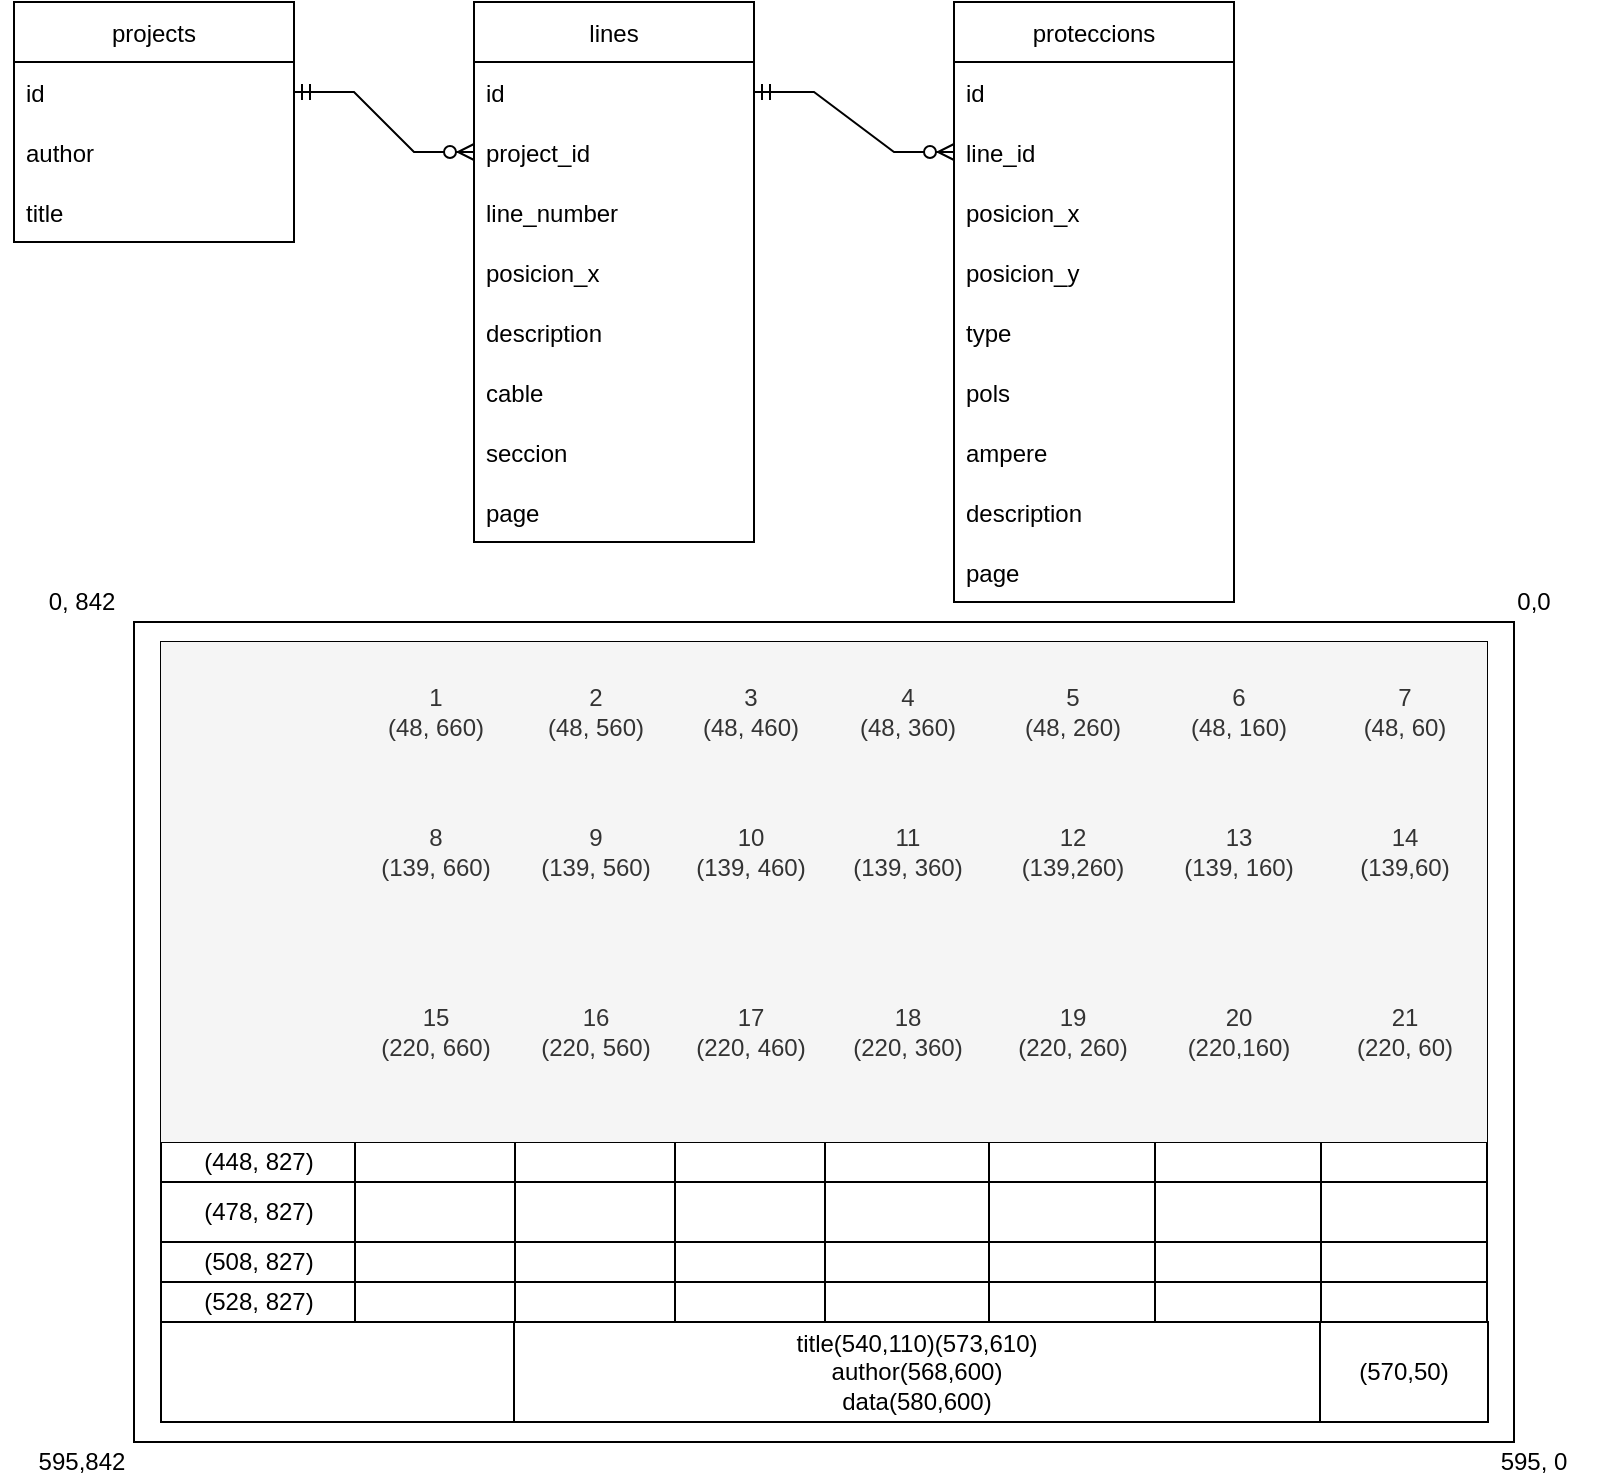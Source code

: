 <mxfile version="20.4.0" type="device"><diagram id="c2m2JwTi-ni_HL5WBkK0" name="Page-1"><mxGraphModel dx="1185" dy="647" grid="1" gridSize="10" guides="1" tooltips="1" connect="1" arrows="1" fold="1" page="1" pageScale="1" pageWidth="850" pageHeight="1100" math="0" shadow="0"><root><mxCell id="0"/><mxCell id="1" parent="0"/><mxCell id="73b4AgUCVVJRGaWycpGt-1" value="projects" style="swimlane;fontStyle=0;childLayout=stackLayout;horizontal=1;startSize=30;horizontalStack=0;resizeParent=1;resizeParentMax=0;resizeLast=0;collapsible=1;marginBottom=0;" parent="1" vertex="1"><mxGeometry x="40" y="100" width="140" height="120" as="geometry"/></mxCell><mxCell id="73b4AgUCVVJRGaWycpGt-2" value="id" style="text;strokeColor=none;fillColor=none;align=left;verticalAlign=middle;spacingLeft=4;spacingRight=4;overflow=hidden;points=[[0,0.5],[1,0.5]];portConstraint=eastwest;rotatable=0;" parent="73b4AgUCVVJRGaWycpGt-1" vertex="1"><mxGeometry y="30" width="140" height="30" as="geometry"/></mxCell><mxCell id="73b4AgUCVVJRGaWycpGt-3" value="author" style="text;strokeColor=none;fillColor=none;align=left;verticalAlign=middle;spacingLeft=4;spacingRight=4;overflow=hidden;points=[[0,0.5],[1,0.5]];portConstraint=eastwest;rotatable=0;" parent="73b4AgUCVVJRGaWycpGt-1" vertex="1"><mxGeometry y="60" width="140" height="30" as="geometry"/></mxCell><mxCell id="73b4AgUCVVJRGaWycpGt-4" value="title" style="text;strokeColor=none;fillColor=none;align=left;verticalAlign=middle;spacingLeft=4;spacingRight=4;overflow=hidden;points=[[0,0.5],[1,0.5]];portConstraint=eastwest;rotatable=0;" parent="73b4AgUCVVJRGaWycpGt-1" vertex="1"><mxGeometry y="90" width="140" height="30" as="geometry"/></mxCell><mxCell id="73b4AgUCVVJRGaWycpGt-5" value="lines" style="swimlane;fontStyle=0;childLayout=stackLayout;horizontal=1;startSize=30;horizontalStack=0;resizeParent=1;resizeParentMax=0;resizeLast=0;collapsible=1;marginBottom=0;" parent="1" vertex="1"><mxGeometry x="270" y="100" width="140" height="270" as="geometry"/></mxCell><mxCell id="73b4AgUCVVJRGaWycpGt-6" value="id" style="text;strokeColor=none;fillColor=none;align=left;verticalAlign=middle;spacingLeft=4;spacingRight=4;overflow=hidden;points=[[0,0.5],[1,0.5]];portConstraint=eastwest;rotatable=0;" parent="73b4AgUCVVJRGaWycpGt-5" vertex="1"><mxGeometry y="30" width="140" height="30" as="geometry"/></mxCell><mxCell id="73b4AgUCVVJRGaWycpGt-7" value="project_id" style="text;strokeColor=none;fillColor=none;align=left;verticalAlign=middle;spacingLeft=4;spacingRight=4;overflow=hidden;points=[[0,0.5],[1,0.5]];portConstraint=eastwest;rotatable=0;" parent="73b4AgUCVVJRGaWycpGt-5" vertex="1"><mxGeometry y="60" width="140" height="30" as="geometry"/></mxCell><mxCell id="73b4AgUCVVJRGaWycpGt-24" value="line_number" style="text;strokeColor=none;fillColor=none;align=left;verticalAlign=middle;spacingLeft=4;spacingRight=4;overflow=hidden;points=[[0,0.5],[1,0.5]];portConstraint=eastwest;rotatable=0;" parent="73b4AgUCVVJRGaWycpGt-5" vertex="1"><mxGeometry y="90" width="140" height="30" as="geometry"/></mxCell><mxCell id="73b4AgUCVVJRGaWycpGt-8" value="posicion_x" style="text;strokeColor=none;fillColor=none;align=left;verticalAlign=middle;spacingLeft=4;spacingRight=4;overflow=hidden;points=[[0,0.5],[1,0.5]];portConstraint=eastwest;rotatable=0;" parent="73b4AgUCVVJRGaWycpGt-5" vertex="1"><mxGeometry y="120" width="140" height="30" as="geometry"/></mxCell><mxCell id="73b4AgUCVVJRGaWycpGt-12" value="description" style="text;strokeColor=none;fillColor=none;align=left;verticalAlign=middle;spacingLeft=4;spacingRight=4;overflow=hidden;points=[[0,0.5],[1,0.5]];portConstraint=eastwest;rotatable=0;" parent="73b4AgUCVVJRGaWycpGt-5" vertex="1"><mxGeometry y="150" width="140" height="30" as="geometry"/></mxCell><mxCell id="73b4AgUCVVJRGaWycpGt-13" value="cable" style="text;strokeColor=none;fillColor=none;align=left;verticalAlign=middle;spacingLeft=4;spacingRight=4;overflow=hidden;points=[[0,0.5],[1,0.5]];portConstraint=eastwest;rotatable=0;" parent="73b4AgUCVVJRGaWycpGt-5" vertex="1"><mxGeometry y="180" width="140" height="30" as="geometry"/></mxCell><mxCell id="73b4AgUCVVJRGaWycpGt-14" value="seccion" style="text;strokeColor=none;fillColor=none;align=left;verticalAlign=middle;spacingLeft=4;spacingRight=4;overflow=hidden;points=[[0,0.5],[1,0.5]];portConstraint=eastwest;rotatable=0;" parent="73b4AgUCVVJRGaWycpGt-5" vertex="1"><mxGeometry y="210" width="140" height="30" as="geometry"/></mxCell><mxCell id="73b4AgUCVVJRGaWycpGt-28" value="page" style="text;strokeColor=none;fillColor=none;align=left;verticalAlign=middle;spacingLeft=4;spacingRight=4;overflow=hidden;points=[[0,0.5],[1,0.5]];portConstraint=eastwest;rotatable=0;" parent="73b4AgUCVVJRGaWycpGt-5" vertex="1"><mxGeometry y="240" width="140" height="30" as="geometry"/></mxCell><mxCell id="73b4AgUCVVJRGaWycpGt-11" value="" style="edgeStyle=entityRelationEdgeStyle;fontSize=12;html=1;endArrow=ERzeroToMany;startArrow=ERmandOne;rounded=0;exitX=1;exitY=0.5;exitDx=0;exitDy=0;entryX=0;entryY=0.5;entryDx=0;entryDy=0;" parent="1" source="73b4AgUCVVJRGaWycpGt-2" target="73b4AgUCVVJRGaWycpGt-7" edge="1"><mxGeometry width="100" height="100" relative="1" as="geometry"><mxPoint x="370" y="510" as="sourcePoint"/><mxPoint x="470" y="410" as="targetPoint"/></mxGeometry></mxCell><mxCell id="73b4AgUCVVJRGaWycpGt-15" value="proteccions" style="swimlane;fontStyle=0;childLayout=stackLayout;horizontal=1;startSize=30;horizontalStack=0;resizeParent=1;resizeParentMax=0;resizeLast=0;collapsible=1;marginBottom=0;" parent="1" vertex="1"><mxGeometry x="510" y="100" width="140" height="300" as="geometry"/></mxCell><mxCell id="73b4AgUCVVJRGaWycpGt-16" value="id" style="text;strokeColor=none;fillColor=none;align=left;verticalAlign=middle;spacingLeft=4;spacingRight=4;overflow=hidden;points=[[0,0.5],[1,0.5]];portConstraint=eastwest;rotatable=0;" parent="73b4AgUCVVJRGaWycpGt-15" vertex="1"><mxGeometry y="30" width="140" height="30" as="geometry"/></mxCell><mxCell id="73b4AgUCVVJRGaWycpGt-17" value="line_id" style="text;strokeColor=none;fillColor=none;align=left;verticalAlign=middle;spacingLeft=4;spacingRight=4;overflow=hidden;points=[[0,0.5],[1,0.5]];portConstraint=eastwest;rotatable=0;" parent="73b4AgUCVVJRGaWycpGt-15" vertex="1"><mxGeometry y="60" width="140" height="30" as="geometry"/></mxCell><mxCell id="73b4AgUCVVJRGaWycpGt-18" value="posicion_x" style="text;strokeColor=none;fillColor=none;align=left;verticalAlign=middle;spacingLeft=4;spacingRight=4;overflow=hidden;points=[[0,0.5],[1,0.5]];portConstraint=eastwest;rotatable=0;" parent="73b4AgUCVVJRGaWycpGt-15" vertex="1"><mxGeometry y="90" width="140" height="30" as="geometry"/></mxCell><mxCell id="73b4AgUCVVJRGaWycpGt-25" value="posicion_y" style="text;strokeColor=none;fillColor=none;align=left;verticalAlign=middle;spacingLeft=4;spacingRight=4;overflow=hidden;points=[[0,0.5],[1,0.5]];portConstraint=eastwest;rotatable=0;" parent="73b4AgUCVVJRGaWycpGt-15" vertex="1"><mxGeometry y="120" width="140" height="30" as="geometry"/></mxCell><mxCell id="73b4AgUCVVJRGaWycpGt-19" value="type" style="text;strokeColor=none;fillColor=none;align=left;verticalAlign=middle;spacingLeft=4;spacingRight=4;overflow=hidden;points=[[0,0.5],[1,0.5]];portConstraint=eastwest;rotatable=0;" parent="73b4AgUCVVJRGaWycpGt-15" vertex="1"><mxGeometry y="150" width="140" height="30" as="geometry"/></mxCell><mxCell id="73b4AgUCVVJRGaWycpGt-20" value="pols" style="text;strokeColor=none;fillColor=none;align=left;verticalAlign=middle;spacingLeft=4;spacingRight=4;overflow=hidden;points=[[0,0.5],[1,0.5]];portConstraint=eastwest;rotatable=0;" parent="73b4AgUCVVJRGaWycpGt-15" vertex="1"><mxGeometry y="180" width="140" height="30" as="geometry"/></mxCell><mxCell id="73b4AgUCVVJRGaWycpGt-21" value="ampere" style="text;strokeColor=none;fillColor=none;align=left;verticalAlign=middle;spacingLeft=4;spacingRight=4;overflow=hidden;points=[[0,0.5],[1,0.5]];portConstraint=eastwest;rotatable=0;" parent="73b4AgUCVVJRGaWycpGt-15" vertex="1"><mxGeometry y="210" width="140" height="30" as="geometry"/></mxCell><mxCell id="73b4AgUCVVJRGaWycpGt-26" value="description" style="text;strokeColor=none;fillColor=none;align=left;verticalAlign=middle;spacingLeft=4;spacingRight=4;overflow=hidden;points=[[0,0.5],[1,0.5]];portConstraint=eastwest;rotatable=0;" parent="73b4AgUCVVJRGaWycpGt-15" vertex="1"><mxGeometry y="240" width="140" height="30" as="geometry"/></mxCell><mxCell id="73b4AgUCVVJRGaWycpGt-27" value="page" style="text;strokeColor=none;fillColor=none;align=left;verticalAlign=middle;spacingLeft=4;spacingRight=4;overflow=hidden;points=[[0,0.5],[1,0.5]];portConstraint=eastwest;rotatable=0;" parent="73b4AgUCVVJRGaWycpGt-15" vertex="1"><mxGeometry y="270" width="140" height="30" as="geometry"/></mxCell><mxCell id="73b4AgUCVVJRGaWycpGt-23" value="" style="edgeStyle=entityRelationEdgeStyle;fontSize=12;html=1;endArrow=ERzeroToMany;startArrow=ERmandOne;rounded=0;exitX=1;exitY=0.5;exitDx=0;exitDy=0;entryX=0;entryY=0.5;entryDx=0;entryDy=0;" parent="1" source="73b4AgUCVVJRGaWycpGt-6" target="73b4AgUCVVJRGaWycpGt-17" edge="1"><mxGeometry width="100" height="100" relative="1" as="geometry"><mxPoint x="370" y="430" as="sourcePoint"/><mxPoint x="470" y="330" as="targetPoint"/></mxGeometry></mxCell><mxCell id="ciJNLXs4zrb9RU8ZnjQ2-14" value="" style="rounded=0;whiteSpace=wrap;html=1;" parent="1" vertex="1"><mxGeometry x="100" y="410" width="690" height="410" as="geometry"/></mxCell><mxCell id="ciJNLXs4zrb9RU8ZnjQ2-1" value="" style="shape=table;html=1;whiteSpace=wrap;startSize=0;container=1;collapsible=0;childLayout=tableLayout;" parent="1" vertex="1"><mxGeometry x="113.5" y="420" width="663" height="340" as="geometry"/></mxCell><mxCell id="ciJNLXs4zrb9RU8ZnjQ2-2" value="" style="shape=tableRow;horizontal=0;startSize=0;swimlaneHead=0;swimlaneBody=0;top=0;left=0;bottom=0;right=0;collapsible=0;dropTarget=0;fillColor=none;points=[[0,0.5],[1,0.5]];portConstraint=eastwest;" parent="ciJNLXs4zrb9RU8ZnjQ2-1" vertex="1"><mxGeometry width="663" height="70" as="geometry"/></mxCell><mxCell id="ciJNLXs4zrb9RU8ZnjQ2-58" value="" style="shape=partialRectangle;html=1;whiteSpace=wrap;connectable=0;fillColor=#f5f5f5;top=0;left=0;bottom=0;right=0;overflow=hidden;fontColor=#333333;strokeColor=#666666;" parent="ciJNLXs4zrb9RU8ZnjQ2-2" vertex="1"><mxGeometry width="97" height="70" as="geometry"><mxRectangle width="97" height="70" as="alternateBounds"/></mxGeometry></mxCell><mxCell id="ciJNLXs4zrb9RU8ZnjQ2-25" value="&lt;div&gt;1&lt;/div&gt;&lt;div&gt;(48, 660)&lt;br&gt;&lt;/div&gt;" style="shape=partialRectangle;html=1;whiteSpace=wrap;connectable=0;fillColor=#f5f5f5;top=0;left=0;bottom=0;right=0;overflow=hidden;strokeColor=#666666;fontColor=#333333;" parent="ciJNLXs4zrb9RU8ZnjQ2-2" vertex="1"><mxGeometry x="97" width="80" height="70" as="geometry"><mxRectangle width="80" height="70" as="alternateBounds"/></mxGeometry></mxCell><mxCell id="ciJNLXs4zrb9RU8ZnjQ2-22" value="&lt;div&gt;2&lt;/div&gt;&lt;div&gt;(48, 560)&lt;br&gt;&lt;/div&gt;" style="shape=partialRectangle;html=1;whiteSpace=wrap;connectable=0;fillColor=#f5f5f5;top=0;left=0;bottom=0;right=0;overflow=hidden;fontColor=#333333;strokeColor=#666666;" parent="ciJNLXs4zrb9RU8ZnjQ2-2" vertex="1"><mxGeometry x="177" width="80" height="70" as="geometry"><mxRectangle width="80" height="70" as="alternateBounds"/></mxGeometry></mxCell><mxCell id="ciJNLXs4zrb9RU8ZnjQ2-19" value="&lt;div&gt;3&lt;/div&gt;&lt;div&gt;(48, 460)&lt;br&gt;&lt;/div&gt;" style="shape=partialRectangle;html=1;whiteSpace=wrap;connectable=0;fillColor=#f5f5f5;top=0;left=0;bottom=0;right=0;overflow=hidden;fontColor=#333333;strokeColor=#666666;" parent="ciJNLXs4zrb9RU8ZnjQ2-2" vertex="1"><mxGeometry x="257" width="75" height="70" as="geometry"><mxRectangle width="75" height="70" as="alternateBounds"/></mxGeometry></mxCell><mxCell id="ciJNLXs4zrb9RU8ZnjQ2-16" value="&lt;div&gt;4&lt;/div&gt;&lt;div&gt;(48, 360)&lt;br&gt;&lt;/div&gt;" style="shape=partialRectangle;html=1;whiteSpace=wrap;connectable=0;fillColor=#f5f5f5;top=0;left=0;bottom=0;right=0;overflow=hidden;fontColor=#333333;strokeColor=#666666;" parent="ciJNLXs4zrb9RU8ZnjQ2-2" vertex="1"><mxGeometry x="332" width="82" height="70" as="geometry"><mxRectangle width="82" height="70" as="alternateBounds"/></mxGeometry></mxCell><mxCell id="ciJNLXs4zrb9RU8ZnjQ2-3" value="&lt;div&gt;5&lt;/div&gt;&lt;div&gt;(48, 260)&lt;br&gt;&lt;/div&gt;" style="shape=partialRectangle;html=1;whiteSpace=wrap;connectable=0;fillColor=#f5f5f5;top=0;left=0;bottom=0;right=0;overflow=hidden;fontColor=#333333;strokeColor=#666666;" parent="ciJNLXs4zrb9RU8ZnjQ2-2" vertex="1"><mxGeometry x="414" width="83" height="70" as="geometry"><mxRectangle width="83" height="70" as="alternateBounds"/></mxGeometry></mxCell><mxCell id="ciJNLXs4zrb9RU8ZnjQ2-4" value="&lt;div&gt;6&lt;/div&gt;&lt;div&gt;(48, 160)&lt;br&gt;&lt;/div&gt;" style="shape=partialRectangle;html=1;whiteSpace=wrap;connectable=0;fillColor=#f5f5f5;top=0;left=0;bottom=0;right=0;overflow=hidden;fontColor=#333333;strokeColor=#666666;" parent="ciJNLXs4zrb9RU8ZnjQ2-2" vertex="1"><mxGeometry x="497" width="83" height="70" as="geometry"><mxRectangle width="83" height="70" as="alternateBounds"/></mxGeometry></mxCell><mxCell id="ciJNLXs4zrb9RU8ZnjQ2-5" value="&lt;div&gt;7&lt;/div&gt;&lt;div&gt;(48, 60)&lt;br&gt;&lt;/div&gt;" style="shape=partialRectangle;html=1;whiteSpace=wrap;connectable=0;fillColor=#f5f5f5;top=0;left=0;bottom=0;right=0;overflow=hidden;fontColor=#333333;strokeColor=#666666;labelBackgroundColor=none;labelBorderColor=none;" parent="ciJNLXs4zrb9RU8ZnjQ2-2" vertex="1"><mxGeometry x="580" width="83" height="70" as="geometry"><mxRectangle width="83" height="70" as="alternateBounds"/></mxGeometry></mxCell><mxCell id="ciJNLXs4zrb9RU8ZnjQ2-6" value="" style="shape=tableRow;horizontal=0;startSize=0;swimlaneHead=0;swimlaneBody=0;top=0;left=0;bottom=0;right=0;collapsible=0;dropTarget=0;fillColor=none;points=[[0,0.5],[1,0.5]];portConstraint=eastwest;" parent="ciJNLXs4zrb9RU8ZnjQ2-1" vertex="1"><mxGeometry y="70" width="663" height="70" as="geometry"/></mxCell><mxCell id="ciJNLXs4zrb9RU8ZnjQ2-59" style="shape=partialRectangle;html=1;whiteSpace=wrap;connectable=0;fillColor=#f5f5f5;top=0;left=0;bottom=0;right=0;overflow=hidden;fontColor=#333333;strokeColor=#666666;" parent="ciJNLXs4zrb9RU8ZnjQ2-6" vertex="1"><mxGeometry width="97" height="70" as="geometry"><mxRectangle width="97" height="70" as="alternateBounds"/></mxGeometry></mxCell><mxCell id="ciJNLXs4zrb9RU8ZnjQ2-26" value="&lt;div&gt;8&lt;/div&gt;&lt;div&gt;(139, 660)&lt;br&gt;&lt;/div&gt;" style="shape=partialRectangle;html=1;whiteSpace=wrap;connectable=0;fillColor=#f5f5f5;top=0;left=0;bottom=0;right=0;overflow=hidden;fontColor=#333333;strokeColor=#666666;" parent="ciJNLXs4zrb9RU8ZnjQ2-6" vertex="1"><mxGeometry x="97" width="80" height="70" as="geometry"><mxRectangle width="80" height="70" as="alternateBounds"/></mxGeometry></mxCell><mxCell id="ciJNLXs4zrb9RU8ZnjQ2-23" value="&lt;div&gt;9&lt;/div&gt;&lt;div&gt;(139, 560)&lt;br&gt;&lt;/div&gt;" style="shape=partialRectangle;html=1;whiteSpace=wrap;connectable=0;fillColor=#f5f5f5;top=0;left=0;bottom=0;right=0;overflow=hidden;dashed=1;dashPattern=1 1;fontColor=#333333;strokeColor=#666666;" parent="ciJNLXs4zrb9RU8ZnjQ2-6" vertex="1"><mxGeometry x="177" width="80" height="70" as="geometry"><mxRectangle width="80" height="70" as="alternateBounds"/></mxGeometry></mxCell><mxCell id="ciJNLXs4zrb9RU8ZnjQ2-20" value="&lt;div&gt;10&lt;/div&gt;&lt;div&gt;(139, 460)&lt;br&gt;&lt;/div&gt;" style="shape=partialRectangle;html=1;whiteSpace=wrap;connectable=0;fillColor=#f5f5f5;top=0;left=0;bottom=0;right=0;overflow=hidden;fontColor=#333333;strokeColor=#666666;" parent="ciJNLXs4zrb9RU8ZnjQ2-6" vertex="1"><mxGeometry x="257" width="75" height="70" as="geometry"><mxRectangle width="75" height="70" as="alternateBounds"/></mxGeometry></mxCell><mxCell id="ciJNLXs4zrb9RU8ZnjQ2-17" value="&lt;div&gt;11&lt;/div&gt;&lt;div&gt;(139, 360)&lt;br&gt;&lt;/div&gt;" style="shape=partialRectangle;html=1;whiteSpace=wrap;connectable=0;fillColor=#f5f5f5;top=0;left=0;bottom=0;right=0;overflow=hidden;fontColor=#333333;strokeColor=#666666;" parent="ciJNLXs4zrb9RU8ZnjQ2-6" vertex="1"><mxGeometry x="332" width="82" height="70" as="geometry"><mxRectangle width="82" height="70" as="alternateBounds"/></mxGeometry></mxCell><mxCell id="ciJNLXs4zrb9RU8ZnjQ2-7" value="&lt;div&gt;12&lt;/div&gt;&lt;div&gt;(139,260)&lt;br&gt;&lt;/div&gt;" style="shape=partialRectangle;html=1;whiteSpace=wrap;connectable=0;fillColor=#f5f5f5;top=0;left=0;bottom=0;right=0;overflow=hidden;fontColor=#333333;strokeColor=#666666;" parent="ciJNLXs4zrb9RU8ZnjQ2-6" vertex="1"><mxGeometry x="414" width="83" height="70" as="geometry"><mxRectangle width="83" height="70" as="alternateBounds"/></mxGeometry></mxCell><mxCell id="ciJNLXs4zrb9RU8ZnjQ2-8" value="&lt;div&gt;13&lt;/div&gt;&lt;div&gt;(139, 160)&lt;br&gt;&lt;/div&gt;" style="shape=partialRectangle;html=1;whiteSpace=wrap;connectable=0;fillColor=#f5f5f5;top=0;left=0;bottom=0;right=0;overflow=hidden;fontColor=#333333;strokeColor=#666666;" parent="ciJNLXs4zrb9RU8ZnjQ2-6" vertex="1"><mxGeometry x="497" width="83" height="70" as="geometry"><mxRectangle width="83" height="70" as="alternateBounds"/></mxGeometry></mxCell><mxCell id="ciJNLXs4zrb9RU8ZnjQ2-9" value="&lt;div&gt;14&lt;/div&gt;&lt;div&gt;(139,60)&lt;br&gt;&lt;/div&gt;" style="shape=partialRectangle;html=1;whiteSpace=wrap;connectable=0;fillColor=#f5f5f5;top=0;left=0;bottom=0;right=0;overflow=hidden;fontColor=#333333;strokeColor=#666666;labelBackgroundColor=none;labelBorderColor=none;" parent="ciJNLXs4zrb9RU8ZnjQ2-6" vertex="1"><mxGeometry x="580" width="83" height="70" as="geometry"><mxRectangle width="83" height="70" as="alternateBounds"/></mxGeometry></mxCell><mxCell id="ciJNLXs4zrb9RU8ZnjQ2-10" value="" style="shape=tableRow;horizontal=0;startSize=0;swimlaneHead=0;swimlaneBody=0;top=0;left=0;bottom=0;right=0;collapsible=0;dropTarget=0;fillColor=none;points=[[0,0.5],[1,0.5]];portConstraint=eastwest;" parent="ciJNLXs4zrb9RU8ZnjQ2-1" vertex="1"><mxGeometry y="140" width="663" height="110" as="geometry"/></mxCell><mxCell id="ciJNLXs4zrb9RU8ZnjQ2-60" style="shape=partialRectangle;html=1;whiteSpace=wrap;connectable=0;fillColor=#f5f5f5;top=0;left=0;bottom=0;right=0;overflow=hidden;fontColor=#333333;strokeColor=#666666;" parent="ciJNLXs4zrb9RU8ZnjQ2-10" vertex="1"><mxGeometry width="97" height="110" as="geometry"><mxRectangle width="97" height="110" as="alternateBounds"/></mxGeometry></mxCell><mxCell id="ciJNLXs4zrb9RU8ZnjQ2-27" value="&lt;div&gt;15&lt;/div&gt;&lt;div&gt;(220, 660)&lt;br&gt;&lt;/div&gt;" style="shape=partialRectangle;html=1;whiteSpace=wrap;connectable=0;fillColor=#f5f5f5;top=0;left=0;bottom=0;right=0;overflow=hidden;fontColor=#333333;strokeColor=#666666;" parent="ciJNLXs4zrb9RU8ZnjQ2-10" vertex="1"><mxGeometry x="97" width="80" height="110" as="geometry"><mxRectangle width="80" height="110" as="alternateBounds"/></mxGeometry></mxCell><mxCell id="ciJNLXs4zrb9RU8ZnjQ2-24" value="&lt;div&gt;16&lt;/div&gt;&lt;div&gt;(220, 560)&lt;br&gt;&lt;/div&gt;" style="shape=partialRectangle;html=1;whiteSpace=wrap;connectable=0;fillColor=#f5f5f5;top=0;left=0;bottom=0;right=0;overflow=hidden;fontColor=#333333;strokeColor=#666666;" parent="ciJNLXs4zrb9RU8ZnjQ2-10" vertex="1"><mxGeometry x="177" width="80" height="110" as="geometry"><mxRectangle width="80" height="110" as="alternateBounds"/></mxGeometry></mxCell><mxCell id="ciJNLXs4zrb9RU8ZnjQ2-21" value="&lt;div&gt;17&lt;/div&gt;&lt;div&gt;(220, 460)&lt;br&gt;&lt;/div&gt;" style="shape=partialRectangle;html=1;whiteSpace=wrap;connectable=0;fillColor=#f5f5f5;top=0;left=0;bottom=0;right=0;overflow=hidden;fontColor=#333333;strokeColor=#666666;" parent="ciJNLXs4zrb9RU8ZnjQ2-10" vertex="1"><mxGeometry x="257" width="75" height="110" as="geometry"><mxRectangle width="75" height="110" as="alternateBounds"/></mxGeometry></mxCell><mxCell id="ciJNLXs4zrb9RU8ZnjQ2-18" value="&lt;div&gt;18&lt;/div&gt;&lt;div&gt;(220, 360)&lt;br&gt;&lt;/div&gt;" style="shape=partialRectangle;html=1;whiteSpace=wrap;connectable=0;fillColor=#f5f5f5;top=0;left=0;bottom=0;right=0;overflow=hidden;fontColor=#333333;strokeColor=#666666;" parent="ciJNLXs4zrb9RU8ZnjQ2-10" vertex="1"><mxGeometry x="332" width="82" height="110" as="geometry"><mxRectangle width="82" height="110" as="alternateBounds"/></mxGeometry></mxCell><mxCell id="ciJNLXs4zrb9RU8ZnjQ2-11" value="&lt;div&gt;19&lt;/div&gt;&lt;div&gt;(220, 260)&lt;br&gt;&lt;/div&gt;" style="shape=partialRectangle;html=1;whiteSpace=wrap;connectable=0;fillColor=#f5f5f5;top=0;left=0;bottom=0;right=0;overflow=hidden;fontColor=#333333;strokeColor=#666666;" parent="ciJNLXs4zrb9RU8ZnjQ2-10" vertex="1"><mxGeometry x="414" width="83" height="110" as="geometry"><mxRectangle width="83" height="110" as="alternateBounds"/></mxGeometry></mxCell><mxCell id="ciJNLXs4zrb9RU8ZnjQ2-12" value="&lt;div&gt;20&lt;/div&gt;&lt;div&gt;(220,160)&lt;br&gt;&lt;/div&gt;" style="shape=partialRectangle;html=1;whiteSpace=wrap;connectable=0;fillColor=#f5f5f5;top=0;left=0;bottom=0;right=0;overflow=hidden;fontColor=#333333;strokeColor=#666666;" parent="ciJNLXs4zrb9RU8ZnjQ2-10" vertex="1"><mxGeometry x="497" width="83" height="110" as="geometry"><mxRectangle width="83" height="110" as="alternateBounds"/></mxGeometry></mxCell><mxCell id="ciJNLXs4zrb9RU8ZnjQ2-13" value="&lt;div&gt;21&lt;/div&gt;&lt;div&gt;(220, 60)&lt;br&gt;&lt;/div&gt;" style="shape=partialRectangle;html=1;whiteSpace=wrap;connectable=0;fillColor=#f5f5f5;top=0;left=0;bottom=0;right=0;overflow=hidden;pointerEvents=1;fontColor=#333333;strokeColor=#666666;labelBackgroundColor=none;labelBorderColor=none;" parent="ciJNLXs4zrb9RU8ZnjQ2-10" vertex="1"><mxGeometry x="580" width="83" height="110" as="geometry"><mxRectangle width="83" height="110" as="alternateBounds"/></mxGeometry></mxCell><mxCell id="ciJNLXs4zrb9RU8ZnjQ2-75" value="" style="shape=tableRow;horizontal=0;startSize=0;swimlaneHead=0;swimlaneBody=0;top=0;left=0;bottom=0;right=0;collapsible=0;dropTarget=0;fillColor=none;points=[[0,0.5],[1,0.5]];portConstraint=eastwest;" parent="ciJNLXs4zrb9RU8ZnjQ2-1" vertex="1"><mxGeometry y="250" width="663" height="20" as="geometry"/></mxCell><mxCell id="ciJNLXs4zrb9RU8ZnjQ2-76" value="(448, 827)" style="shape=partialRectangle;html=1;whiteSpace=wrap;connectable=0;fillColor=none;top=0;left=0;bottom=0;right=0;overflow=hidden;" parent="ciJNLXs4zrb9RU8ZnjQ2-75" vertex="1"><mxGeometry width="97" height="20" as="geometry"><mxRectangle width="97" height="20" as="alternateBounds"/></mxGeometry></mxCell><mxCell id="ciJNLXs4zrb9RU8ZnjQ2-77" value="" style="shape=partialRectangle;html=1;whiteSpace=wrap;connectable=0;fillColor=none;top=0;left=0;bottom=0;right=0;overflow=hidden;" parent="ciJNLXs4zrb9RU8ZnjQ2-75" vertex="1"><mxGeometry x="97" width="80" height="20" as="geometry"><mxRectangle width="80" height="20" as="alternateBounds"/></mxGeometry></mxCell><mxCell id="ciJNLXs4zrb9RU8ZnjQ2-78" value="" style="shape=partialRectangle;html=1;whiteSpace=wrap;connectable=0;fillColor=none;top=0;left=0;bottom=0;right=0;overflow=hidden;" parent="ciJNLXs4zrb9RU8ZnjQ2-75" vertex="1"><mxGeometry x="177" width="80" height="20" as="geometry"><mxRectangle width="80" height="20" as="alternateBounds"/></mxGeometry></mxCell><mxCell id="ciJNLXs4zrb9RU8ZnjQ2-79" style="shape=partialRectangle;html=1;whiteSpace=wrap;connectable=0;fillColor=none;top=0;left=0;bottom=0;right=0;overflow=hidden;" parent="ciJNLXs4zrb9RU8ZnjQ2-75" vertex="1"><mxGeometry x="257" width="75" height="20" as="geometry"><mxRectangle width="75" height="20" as="alternateBounds"/></mxGeometry></mxCell><mxCell id="ciJNLXs4zrb9RU8ZnjQ2-80" style="shape=partialRectangle;html=1;whiteSpace=wrap;connectable=0;fillColor=none;top=0;left=0;bottom=0;right=0;overflow=hidden;" parent="ciJNLXs4zrb9RU8ZnjQ2-75" vertex="1"><mxGeometry x="332" width="82" height="20" as="geometry"><mxRectangle width="82" height="20" as="alternateBounds"/></mxGeometry></mxCell><mxCell id="ciJNLXs4zrb9RU8ZnjQ2-81" value="" style="shape=partialRectangle;html=1;whiteSpace=wrap;connectable=0;fillColor=none;top=0;left=0;bottom=0;right=0;overflow=hidden;" parent="ciJNLXs4zrb9RU8ZnjQ2-75" vertex="1"><mxGeometry x="414" width="83" height="20" as="geometry"><mxRectangle width="83" height="20" as="alternateBounds"/></mxGeometry></mxCell><mxCell id="ciJNLXs4zrb9RU8ZnjQ2-82" value="" style="shape=partialRectangle;html=1;whiteSpace=wrap;connectable=0;fillColor=none;top=0;left=0;bottom=0;right=0;overflow=hidden;" parent="ciJNLXs4zrb9RU8ZnjQ2-75" vertex="1"><mxGeometry x="497" width="83" height="20" as="geometry"><mxRectangle width="83" height="20" as="alternateBounds"/></mxGeometry></mxCell><mxCell id="ciJNLXs4zrb9RU8ZnjQ2-83" value="" style="shape=partialRectangle;html=1;whiteSpace=wrap;connectable=0;fillColor=none;top=0;left=0;bottom=0;right=0;overflow=hidden;labelBackgroundColor=none;labelBorderColor=none;" parent="ciJNLXs4zrb9RU8ZnjQ2-75" vertex="1"><mxGeometry x="580" width="83" height="20" as="geometry"><mxRectangle width="83" height="20" as="alternateBounds"/></mxGeometry></mxCell><mxCell id="ciJNLXs4zrb9RU8ZnjQ2-84" value="" style="shape=tableRow;horizontal=0;startSize=0;swimlaneHead=0;swimlaneBody=0;top=0;left=0;bottom=0;right=0;collapsible=0;dropTarget=0;fillColor=none;points=[[0,0.5],[1,0.5]];portConstraint=eastwest;" parent="ciJNLXs4zrb9RU8ZnjQ2-1" vertex="1"><mxGeometry y="270" width="663" height="30" as="geometry"/></mxCell><mxCell id="ciJNLXs4zrb9RU8ZnjQ2-85" value="(478, 827)" style="shape=partialRectangle;html=1;whiteSpace=wrap;connectable=0;fillColor=none;top=0;left=0;bottom=0;right=0;overflow=hidden;" parent="ciJNLXs4zrb9RU8ZnjQ2-84" vertex="1"><mxGeometry width="97" height="30" as="geometry"><mxRectangle width="97" height="30" as="alternateBounds"/></mxGeometry></mxCell><mxCell id="ciJNLXs4zrb9RU8ZnjQ2-86" style="shape=partialRectangle;html=1;whiteSpace=wrap;connectable=0;fillColor=none;top=0;left=0;bottom=0;right=0;overflow=hidden;" parent="ciJNLXs4zrb9RU8ZnjQ2-84" vertex="1"><mxGeometry x="97" width="80" height="30" as="geometry"><mxRectangle width="80" height="30" as="alternateBounds"/></mxGeometry></mxCell><mxCell id="ciJNLXs4zrb9RU8ZnjQ2-87" style="shape=partialRectangle;html=1;whiteSpace=wrap;connectable=0;fillColor=none;top=0;left=0;bottom=0;right=0;overflow=hidden;" parent="ciJNLXs4zrb9RU8ZnjQ2-84" vertex="1"><mxGeometry x="177" width="80" height="30" as="geometry"><mxRectangle width="80" height="30" as="alternateBounds"/></mxGeometry></mxCell><mxCell id="ciJNLXs4zrb9RU8ZnjQ2-88" style="shape=partialRectangle;html=1;whiteSpace=wrap;connectable=0;fillColor=none;top=0;left=0;bottom=0;right=0;overflow=hidden;" parent="ciJNLXs4zrb9RU8ZnjQ2-84" vertex="1"><mxGeometry x="257" width="75" height="30" as="geometry"><mxRectangle width="75" height="30" as="alternateBounds"/></mxGeometry></mxCell><mxCell id="ciJNLXs4zrb9RU8ZnjQ2-89" style="shape=partialRectangle;html=1;whiteSpace=wrap;connectable=0;fillColor=none;top=0;left=0;bottom=0;right=0;overflow=hidden;" parent="ciJNLXs4zrb9RU8ZnjQ2-84" vertex="1"><mxGeometry x="332" width="82" height="30" as="geometry"><mxRectangle width="82" height="30" as="alternateBounds"/></mxGeometry></mxCell><mxCell id="ciJNLXs4zrb9RU8ZnjQ2-90" value="" style="shape=partialRectangle;html=1;whiteSpace=wrap;connectable=0;fillColor=none;top=0;left=0;bottom=0;right=0;overflow=hidden;" parent="ciJNLXs4zrb9RU8ZnjQ2-84" vertex="1"><mxGeometry x="414" width="83" height="30" as="geometry"><mxRectangle width="83" height="30" as="alternateBounds"/></mxGeometry></mxCell><mxCell id="ciJNLXs4zrb9RU8ZnjQ2-91" value="" style="shape=partialRectangle;html=1;whiteSpace=wrap;connectable=0;fillColor=none;top=0;left=0;bottom=0;right=0;overflow=hidden;" parent="ciJNLXs4zrb9RU8ZnjQ2-84" vertex="1"><mxGeometry x="497" width="83" height="30" as="geometry"><mxRectangle width="83" height="30" as="alternateBounds"/></mxGeometry></mxCell><mxCell id="ciJNLXs4zrb9RU8ZnjQ2-92" value="" style="shape=partialRectangle;html=1;whiteSpace=wrap;connectable=0;fillColor=none;top=0;left=0;bottom=0;right=0;overflow=hidden;labelBackgroundColor=none;labelBorderColor=none;" parent="ciJNLXs4zrb9RU8ZnjQ2-84" vertex="1"><mxGeometry x="580" width="83" height="30" as="geometry"><mxRectangle width="83" height="30" as="alternateBounds"/></mxGeometry></mxCell><mxCell id="ciJNLXs4zrb9RU8ZnjQ2-93" value="" style="shape=tableRow;horizontal=0;startSize=0;swimlaneHead=0;swimlaneBody=0;top=0;left=0;bottom=0;right=0;collapsible=0;dropTarget=0;fillColor=none;points=[[0,0.5],[1,0.5]];portConstraint=eastwest;" parent="ciJNLXs4zrb9RU8ZnjQ2-1" vertex="1"><mxGeometry y="300" width="663" height="20" as="geometry"/></mxCell><mxCell id="ciJNLXs4zrb9RU8ZnjQ2-94" value="(508, 827)" style="shape=partialRectangle;html=1;whiteSpace=wrap;connectable=0;fillColor=none;top=0;left=0;bottom=0;right=0;overflow=hidden;" parent="ciJNLXs4zrb9RU8ZnjQ2-93" vertex="1"><mxGeometry width="97" height="20" as="geometry"><mxRectangle width="97" height="20" as="alternateBounds"/></mxGeometry></mxCell><mxCell id="ciJNLXs4zrb9RU8ZnjQ2-95" style="shape=partialRectangle;html=1;whiteSpace=wrap;connectable=0;fillColor=none;top=0;left=0;bottom=0;right=0;overflow=hidden;" parent="ciJNLXs4zrb9RU8ZnjQ2-93" vertex="1"><mxGeometry x="97" width="80" height="20" as="geometry"><mxRectangle width="80" height="20" as="alternateBounds"/></mxGeometry></mxCell><mxCell id="ciJNLXs4zrb9RU8ZnjQ2-96" style="shape=partialRectangle;html=1;whiteSpace=wrap;connectable=0;fillColor=none;top=0;left=0;bottom=0;right=0;overflow=hidden;" parent="ciJNLXs4zrb9RU8ZnjQ2-93" vertex="1"><mxGeometry x="177" width="80" height="20" as="geometry"><mxRectangle width="80" height="20" as="alternateBounds"/></mxGeometry></mxCell><mxCell id="ciJNLXs4zrb9RU8ZnjQ2-97" style="shape=partialRectangle;html=1;whiteSpace=wrap;connectable=0;fillColor=none;top=0;left=0;bottom=0;right=0;overflow=hidden;" parent="ciJNLXs4zrb9RU8ZnjQ2-93" vertex="1"><mxGeometry x="257" width="75" height="20" as="geometry"><mxRectangle width="75" height="20" as="alternateBounds"/></mxGeometry></mxCell><mxCell id="ciJNLXs4zrb9RU8ZnjQ2-98" style="shape=partialRectangle;html=1;whiteSpace=wrap;connectable=0;fillColor=none;top=0;left=0;bottom=0;right=0;overflow=hidden;" parent="ciJNLXs4zrb9RU8ZnjQ2-93" vertex="1"><mxGeometry x="332" width="82" height="20" as="geometry"><mxRectangle width="82" height="20" as="alternateBounds"/></mxGeometry></mxCell><mxCell id="ciJNLXs4zrb9RU8ZnjQ2-99" value="" style="shape=partialRectangle;html=1;whiteSpace=wrap;connectable=0;fillColor=none;top=0;left=0;bottom=0;right=0;overflow=hidden;" parent="ciJNLXs4zrb9RU8ZnjQ2-93" vertex="1"><mxGeometry x="414" width="83" height="20" as="geometry"><mxRectangle width="83" height="20" as="alternateBounds"/></mxGeometry></mxCell><mxCell id="ciJNLXs4zrb9RU8ZnjQ2-100" value="" style="shape=partialRectangle;html=1;whiteSpace=wrap;connectable=0;fillColor=none;top=0;left=0;bottom=0;right=0;overflow=hidden;" parent="ciJNLXs4zrb9RU8ZnjQ2-93" vertex="1"><mxGeometry x="497" width="83" height="20" as="geometry"><mxRectangle width="83" height="20" as="alternateBounds"/></mxGeometry></mxCell><mxCell id="ciJNLXs4zrb9RU8ZnjQ2-101" value="" style="shape=partialRectangle;html=1;whiteSpace=wrap;connectable=0;fillColor=none;top=0;left=0;bottom=0;right=0;overflow=hidden;pointerEvents=1;labelBackgroundColor=none;labelBorderColor=none;" parent="ciJNLXs4zrb9RU8ZnjQ2-93" vertex="1"><mxGeometry x="580" width="83" height="20" as="geometry"><mxRectangle width="83" height="20" as="alternateBounds"/></mxGeometry></mxCell><mxCell id="ciJNLXs4zrb9RU8ZnjQ2-103" value="" style="shape=tableRow;horizontal=0;startSize=0;swimlaneHead=0;swimlaneBody=0;top=0;left=0;bottom=0;right=0;collapsible=0;dropTarget=0;fillColor=none;points=[[0,0.5],[1,0.5]];portConstraint=eastwest;" parent="ciJNLXs4zrb9RU8ZnjQ2-1" vertex="1"><mxGeometry y="320" width="663" height="20" as="geometry"/></mxCell><mxCell id="ciJNLXs4zrb9RU8ZnjQ2-104" value="(528, 827)" style="shape=partialRectangle;html=1;whiteSpace=wrap;connectable=0;fillColor=none;top=0;left=0;bottom=0;right=0;overflow=hidden;" parent="ciJNLXs4zrb9RU8ZnjQ2-103" vertex="1"><mxGeometry width="97" height="20" as="geometry"><mxRectangle width="97" height="20" as="alternateBounds"/></mxGeometry></mxCell><mxCell id="ciJNLXs4zrb9RU8ZnjQ2-105" style="shape=partialRectangle;html=1;whiteSpace=wrap;connectable=0;fillColor=none;top=0;left=0;bottom=0;right=0;overflow=hidden;" parent="ciJNLXs4zrb9RU8ZnjQ2-103" vertex="1"><mxGeometry x="97" width="80" height="20" as="geometry"><mxRectangle width="80" height="20" as="alternateBounds"/></mxGeometry></mxCell><mxCell id="ciJNLXs4zrb9RU8ZnjQ2-106" style="shape=partialRectangle;html=1;whiteSpace=wrap;connectable=0;fillColor=none;top=0;left=0;bottom=0;right=0;overflow=hidden;" parent="ciJNLXs4zrb9RU8ZnjQ2-103" vertex="1"><mxGeometry x="177" width="80" height="20" as="geometry"><mxRectangle width="80" height="20" as="alternateBounds"/></mxGeometry></mxCell><mxCell id="ciJNLXs4zrb9RU8ZnjQ2-107" style="shape=partialRectangle;html=1;whiteSpace=wrap;connectable=0;fillColor=none;top=0;left=0;bottom=0;right=0;overflow=hidden;" parent="ciJNLXs4zrb9RU8ZnjQ2-103" vertex="1"><mxGeometry x="257" width="75" height="20" as="geometry"><mxRectangle width="75" height="20" as="alternateBounds"/></mxGeometry></mxCell><mxCell id="ciJNLXs4zrb9RU8ZnjQ2-108" style="shape=partialRectangle;html=1;whiteSpace=wrap;connectable=0;fillColor=none;top=0;left=0;bottom=0;right=0;overflow=hidden;" parent="ciJNLXs4zrb9RU8ZnjQ2-103" vertex="1"><mxGeometry x="332" width="82" height="20" as="geometry"><mxRectangle width="82" height="20" as="alternateBounds"/></mxGeometry></mxCell><mxCell id="ciJNLXs4zrb9RU8ZnjQ2-109" value="" style="shape=partialRectangle;html=1;whiteSpace=wrap;connectable=0;fillColor=none;top=0;left=0;bottom=0;right=0;overflow=hidden;" parent="ciJNLXs4zrb9RU8ZnjQ2-103" vertex="1"><mxGeometry x="414" width="83" height="20" as="geometry"><mxRectangle width="83" height="20" as="alternateBounds"/></mxGeometry></mxCell><mxCell id="ciJNLXs4zrb9RU8ZnjQ2-110" value="" style="shape=partialRectangle;html=1;whiteSpace=wrap;connectable=0;fillColor=none;top=0;left=0;bottom=0;right=0;overflow=hidden;" parent="ciJNLXs4zrb9RU8ZnjQ2-103" vertex="1"><mxGeometry x="497" width="83" height="20" as="geometry"><mxRectangle width="83" height="20" as="alternateBounds"/></mxGeometry></mxCell><mxCell id="ciJNLXs4zrb9RU8ZnjQ2-111" value="" style="shape=partialRectangle;html=1;whiteSpace=wrap;connectable=0;fillColor=none;top=0;left=0;bottom=0;right=0;overflow=hidden;labelBackgroundColor=none;labelBorderColor=none;" parent="ciJNLXs4zrb9RU8ZnjQ2-103" vertex="1"><mxGeometry x="580" width="83" height="20" as="geometry"><mxRectangle width="83" height="20" as="alternateBounds"/></mxGeometry></mxCell><UserObject label="0, 842" placeholders="1" name="Variable" id="ciJNLXs4zrb9RU8ZnjQ2-158"><mxCell style="text;html=1;strokeColor=none;fillColor=none;align=center;verticalAlign=middle;whiteSpace=wrap;overflow=hidden;fontFamily=Helvetica;fontSize=12;fontColor=default;startSize=0;" parent="1" vertex="1"><mxGeometry x="33.5" y="390" width="80" height="20" as="geometry"/></mxCell></UserObject><UserObject label="0,0 " placeholders="1" name="Variable" id="ciJNLXs4zrb9RU8ZnjQ2-159"><mxCell style="text;html=1;strokeColor=none;fillColor=none;align=center;verticalAlign=middle;whiteSpace=wrap;overflow=hidden;fontFamily=Helvetica;fontSize=12;fontColor=default;startSize=0;" parent="1" vertex="1"><mxGeometry x="760" y="390" width="80" height="20" as="geometry"/></mxCell></UserObject><UserObject label="595, 0" placeholders="1" name="Variable" id="ciJNLXs4zrb9RU8ZnjQ2-160"><mxCell style="text;html=1;strokeColor=none;fillColor=none;align=center;verticalAlign=middle;whiteSpace=wrap;overflow=hidden;fontFamily=Helvetica;fontSize=12;fontColor=default;startSize=0;" parent="1" vertex="1"><mxGeometry x="760" y="820" width="80" height="20" as="geometry"/></mxCell></UserObject><UserObject label="595,842" placeholders="1" name="Variable" id="ciJNLXs4zrb9RU8ZnjQ2-161"><mxCell style="text;html=1;strokeColor=none;fillColor=none;align=center;verticalAlign=middle;whiteSpace=wrap;overflow=hidden;fontFamily=Helvetica;fontSize=12;fontColor=default;startSize=0;" parent="1" vertex="1"><mxGeometry x="33.5" y="820" width="80" height="20" as="geometry"/></mxCell></UserObject><mxCell id="r2DwpwQeOdMMMVF2LVmo-1" value="" style="rounded=0;whiteSpace=wrap;html=1;shadow=0;labelBackgroundColor=none;labelBorderColor=none;" vertex="1" parent="1"><mxGeometry x="113.5" y="760" width="176.5" height="50" as="geometry"/></mxCell><mxCell id="r2DwpwQeOdMMMVF2LVmo-2" value="&lt;div&gt;title(540,110)(573,610)&lt;/div&gt;&lt;div&gt;author(568,600)&lt;/div&gt;&lt;div&gt;data(580,600)&lt;br&gt;&lt;/div&gt;" style="rounded=0;whiteSpace=wrap;html=1;shadow=0;labelBackgroundColor=none;labelBorderColor=none;" vertex="1" parent="1"><mxGeometry x="290" y="760" width="403" height="50" as="geometry"/></mxCell><mxCell id="r2DwpwQeOdMMMVF2LVmo-4" value="(570,50)" style="rounded=0;whiteSpace=wrap;html=1;shadow=0;labelBackgroundColor=none;labelBorderColor=none;" vertex="1" parent="1"><mxGeometry x="693" y="760" width="84" height="50" as="geometry"/></mxCell></root></mxGraphModel></diagram></mxfile>